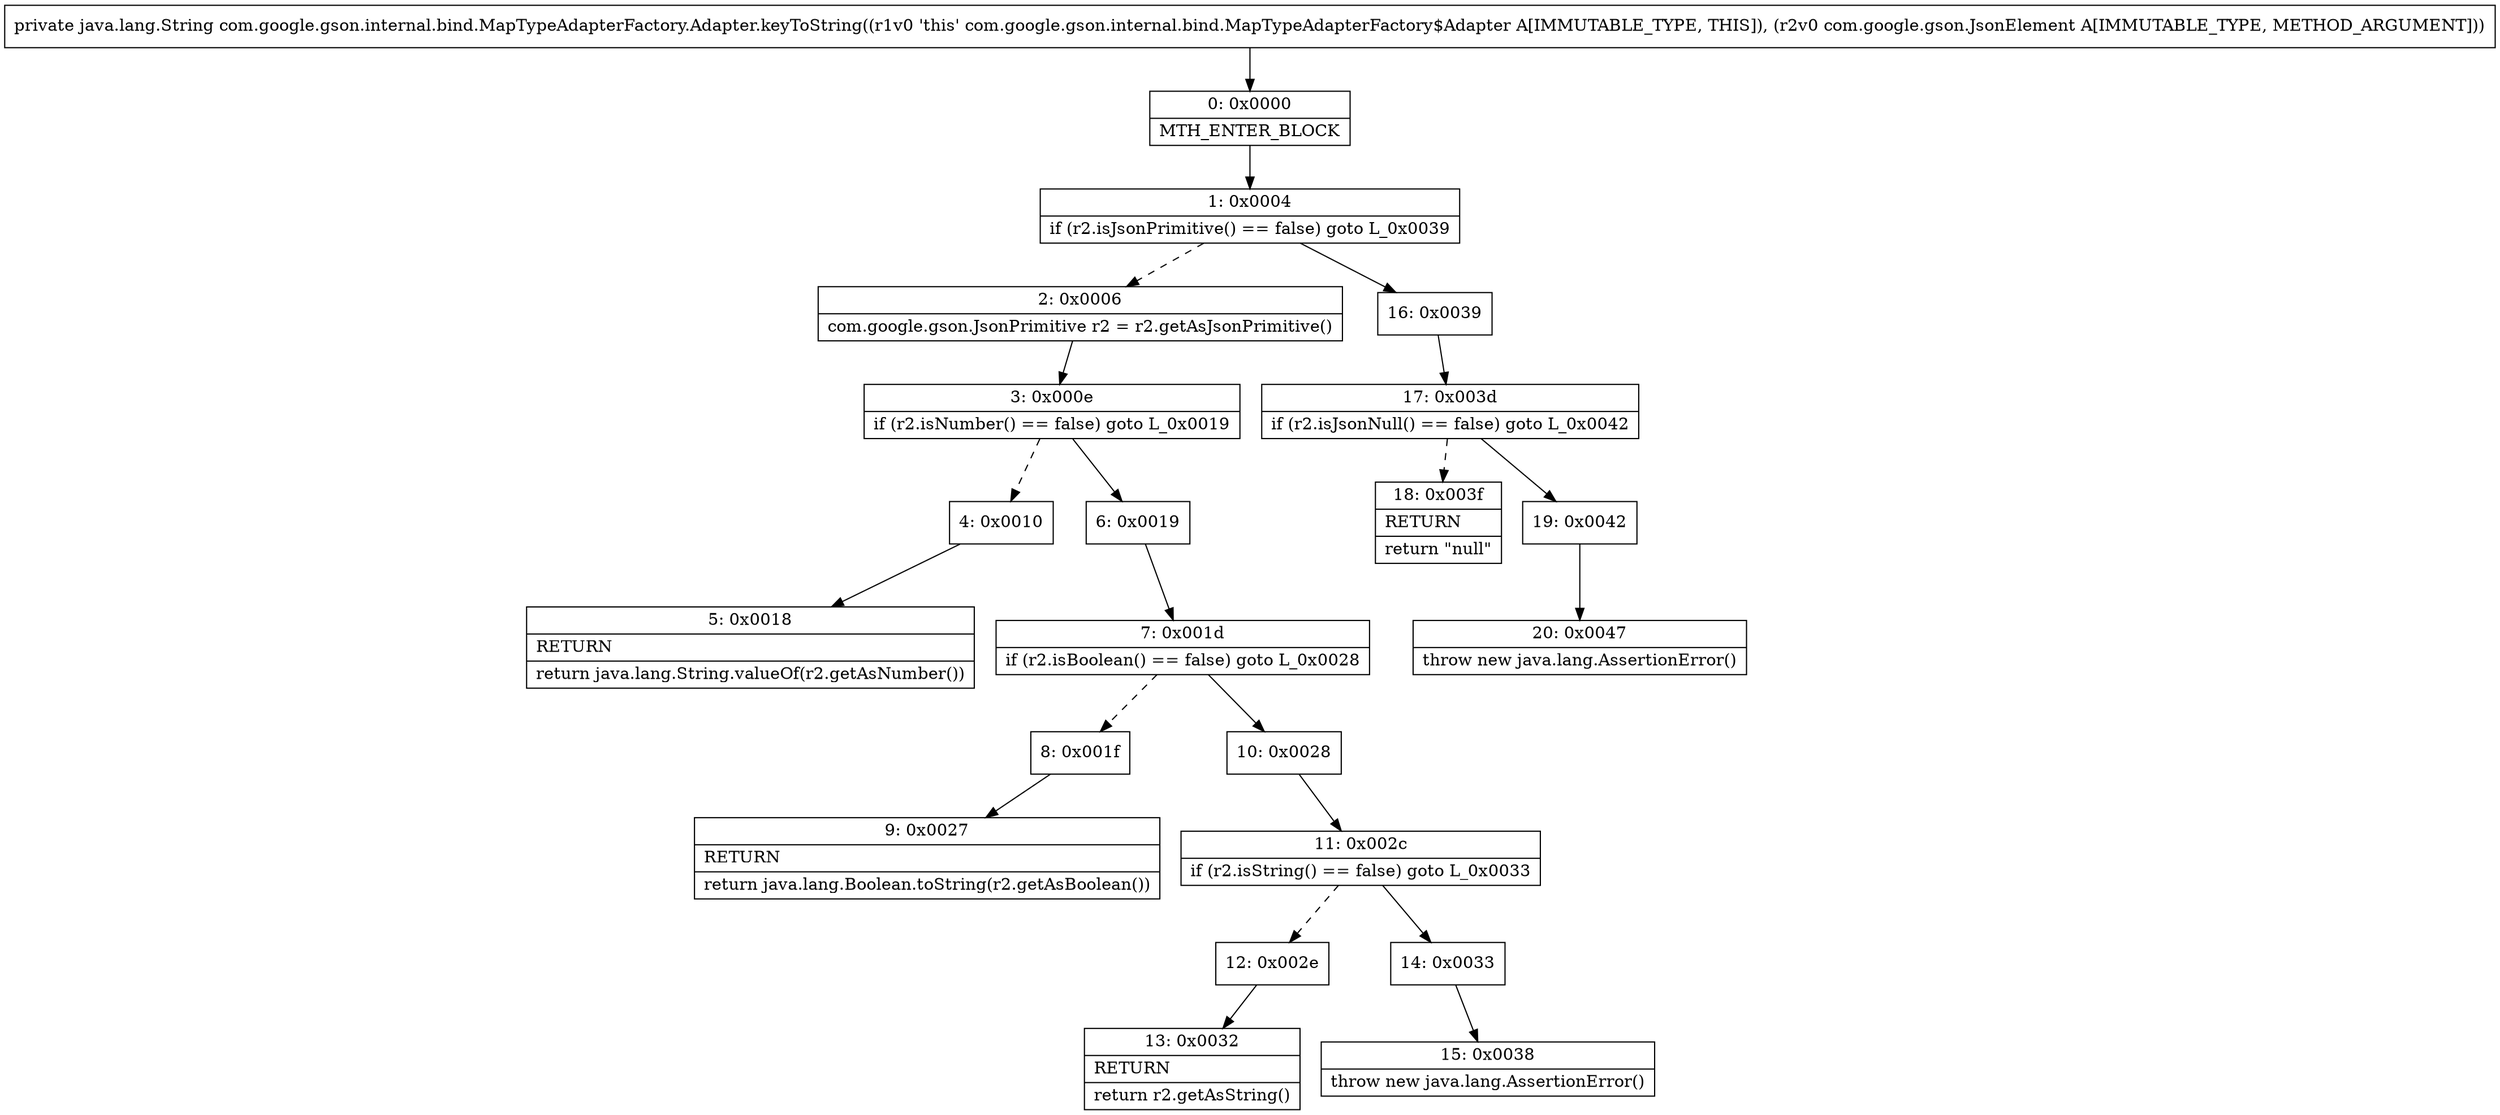 digraph "CFG forcom.google.gson.internal.bind.MapTypeAdapterFactory.Adapter.keyToString(Lcom\/google\/gson\/JsonElement;)Ljava\/lang\/String;" {
Node_0 [shape=record,label="{0\:\ 0x0000|MTH_ENTER_BLOCK\l}"];
Node_1 [shape=record,label="{1\:\ 0x0004|if (r2.isJsonPrimitive() == false) goto L_0x0039\l}"];
Node_2 [shape=record,label="{2\:\ 0x0006|com.google.gson.JsonPrimitive r2 = r2.getAsJsonPrimitive()\l}"];
Node_3 [shape=record,label="{3\:\ 0x000e|if (r2.isNumber() == false) goto L_0x0019\l}"];
Node_4 [shape=record,label="{4\:\ 0x0010}"];
Node_5 [shape=record,label="{5\:\ 0x0018|RETURN\l|return java.lang.String.valueOf(r2.getAsNumber())\l}"];
Node_6 [shape=record,label="{6\:\ 0x0019}"];
Node_7 [shape=record,label="{7\:\ 0x001d|if (r2.isBoolean() == false) goto L_0x0028\l}"];
Node_8 [shape=record,label="{8\:\ 0x001f}"];
Node_9 [shape=record,label="{9\:\ 0x0027|RETURN\l|return java.lang.Boolean.toString(r2.getAsBoolean())\l}"];
Node_10 [shape=record,label="{10\:\ 0x0028}"];
Node_11 [shape=record,label="{11\:\ 0x002c|if (r2.isString() == false) goto L_0x0033\l}"];
Node_12 [shape=record,label="{12\:\ 0x002e}"];
Node_13 [shape=record,label="{13\:\ 0x0032|RETURN\l|return r2.getAsString()\l}"];
Node_14 [shape=record,label="{14\:\ 0x0033}"];
Node_15 [shape=record,label="{15\:\ 0x0038|throw new java.lang.AssertionError()\l}"];
Node_16 [shape=record,label="{16\:\ 0x0039}"];
Node_17 [shape=record,label="{17\:\ 0x003d|if (r2.isJsonNull() == false) goto L_0x0042\l}"];
Node_18 [shape=record,label="{18\:\ 0x003f|RETURN\l|return \"null\"\l}"];
Node_19 [shape=record,label="{19\:\ 0x0042}"];
Node_20 [shape=record,label="{20\:\ 0x0047|throw new java.lang.AssertionError()\l}"];
MethodNode[shape=record,label="{private java.lang.String com.google.gson.internal.bind.MapTypeAdapterFactory.Adapter.keyToString((r1v0 'this' com.google.gson.internal.bind.MapTypeAdapterFactory$Adapter A[IMMUTABLE_TYPE, THIS]), (r2v0 com.google.gson.JsonElement A[IMMUTABLE_TYPE, METHOD_ARGUMENT])) }"];
MethodNode -> Node_0;
Node_0 -> Node_1;
Node_1 -> Node_2[style=dashed];
Node_1 -> Node_16;
Node_2 -> Node_3;
Node_3 -> Node_4[style=dashed];
Node_3 -> Node_6;
Node_4 -> Node_5;
Node_6 -> Node_7;
Node_7 -> Node_8[style=dashed];
Node_7 -> Node_10;
Node_8 -> Node_9;
Node_10 -> Node_11;
Node_11 -> Node_12[style=dashed];
Node_11 -> Node_14;
Node_12 -> Node_13;
Node_14 -> Node_15;
Node_16 -> Node_17;
Node_17 -> Node_18[style=dashed];
Node_17 -> Node_19;
Node_19 -> Node_20;
}


